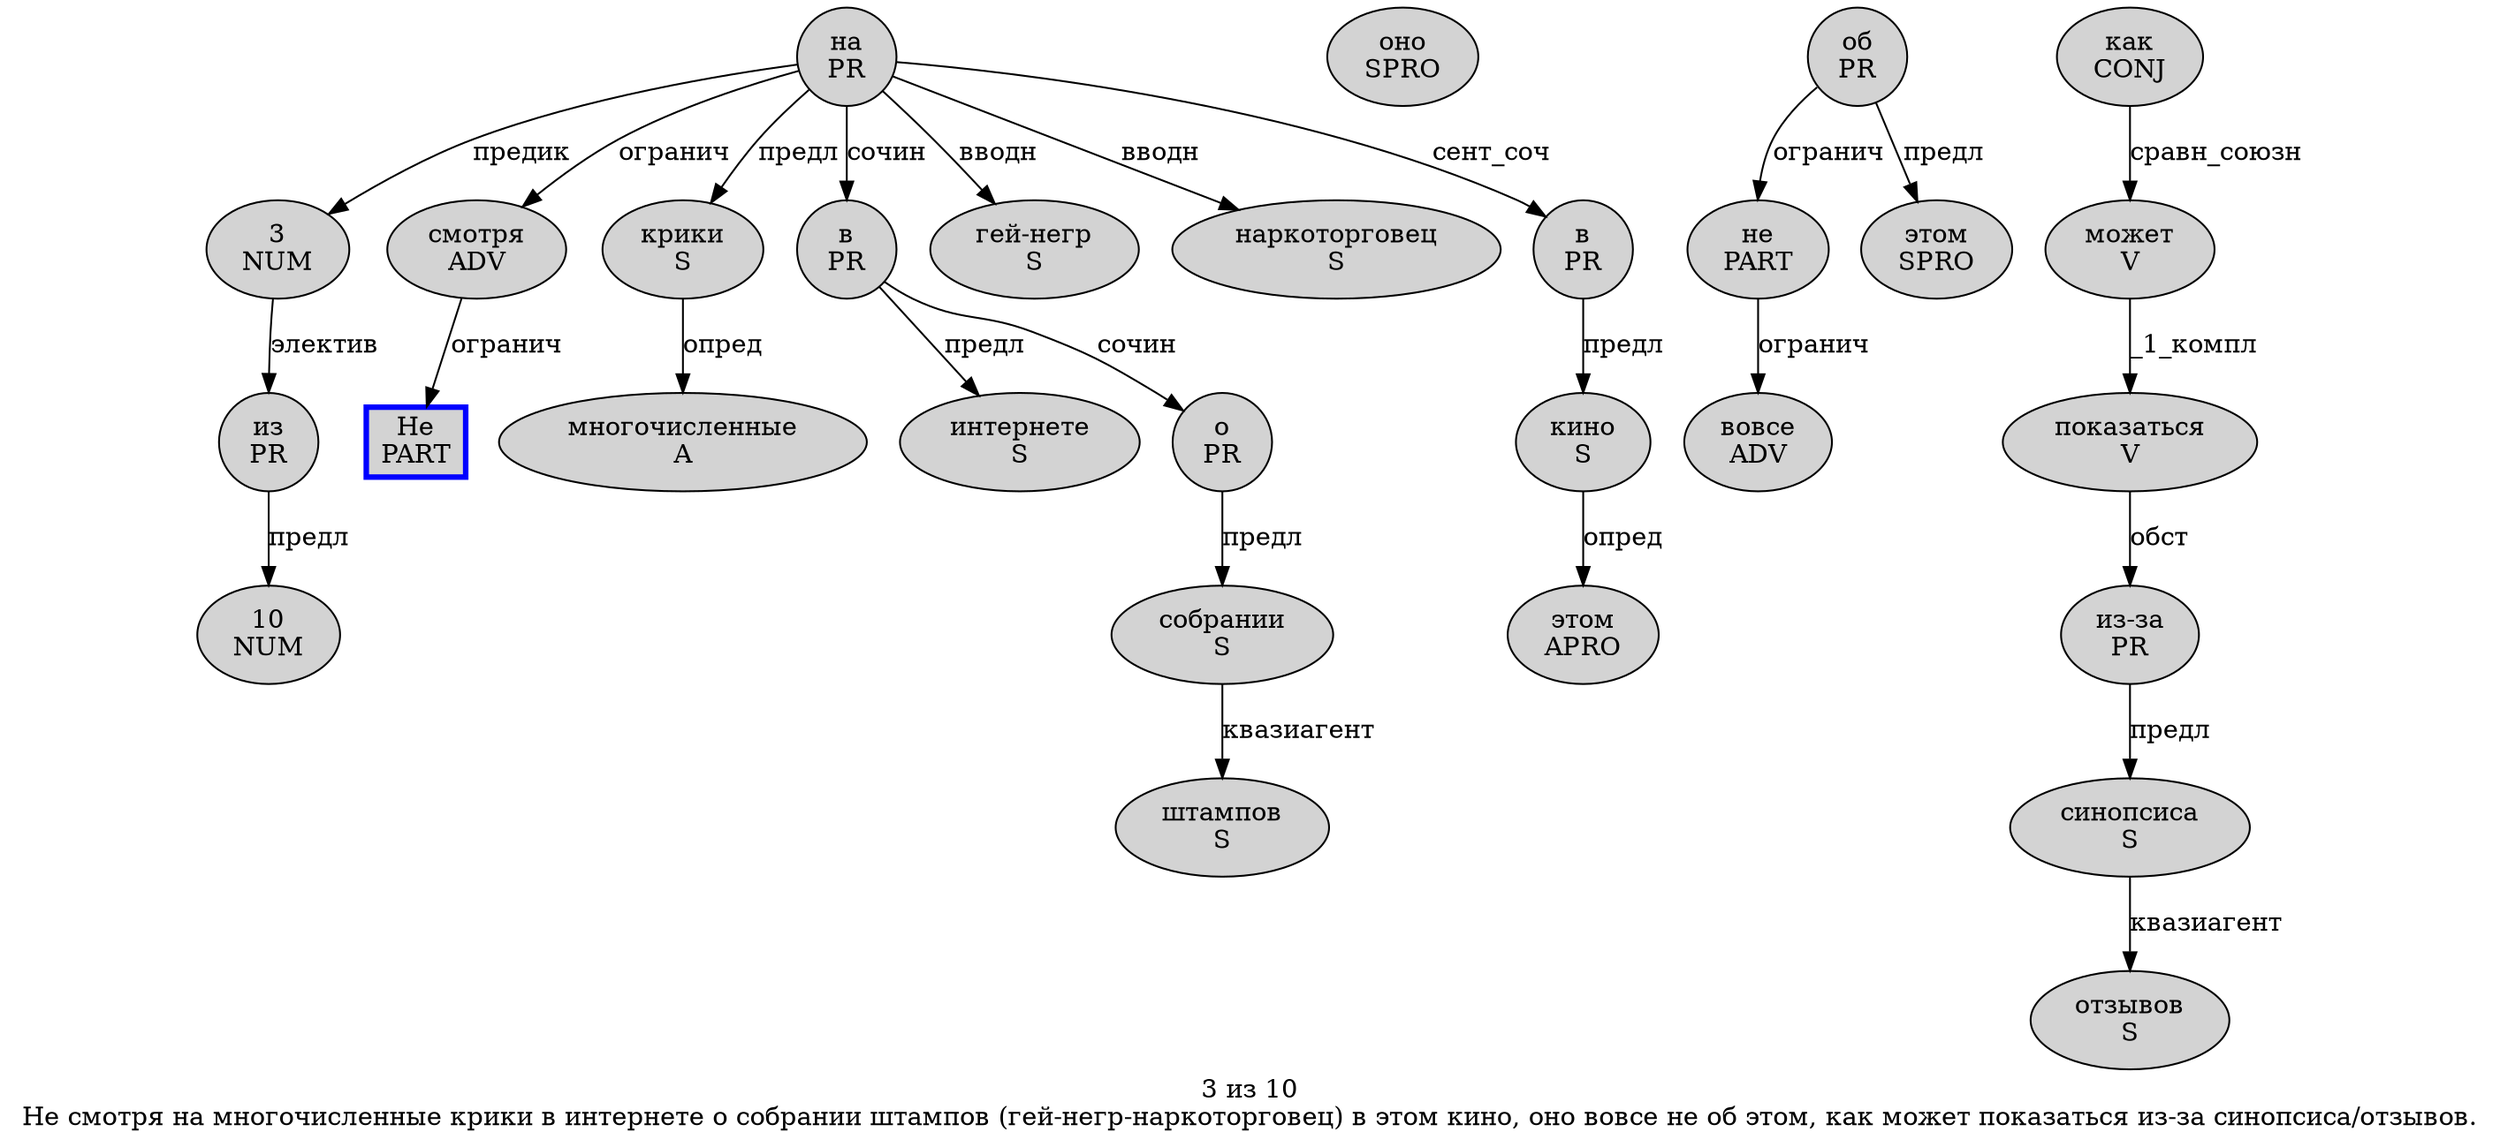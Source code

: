 digraph SENTENCE_4211 {
	graph [label="3 из 10
Не смотря на многочисленные крики в интернете о собрании штампов (гей-негр-наркоторговец) в этом кино, оно вовсе не об этом, как может показаться из-за синопсиса/отзывов."]
	node [style=filled]
		0 [label="3
NUM" color="" fillcolor=lightgray penwidth=1 shape=ellipse]
		1 [label="из
PR" color="" fillcolor=lightgray penwidth=1 shape=ellipse]
		2 [label="10
NUM" color="" fillcolor=lightgray penwidth=1 shape=ellipse]
		3 [label="Не
PART" color=blue fillcolor=lightgray penwidth=3 shape=box]
		4 [label="смотря
ADV" color="" fillcolor=lightgray penwidth=1 shape=ellipse]
		5 [label="на
PR" color="" fillcolor=lightgray penwidth=1 shape=ellipse]
		6 [label="многочисленные
A" color="" fillcolor=lightgray penwidth=1 shape=ellipse]
		7 [label="крики
S" color="" fillcolor=lightgray penwidth=1 shape=ellipse]
		8 [label="в
PR" color="" fillcolor=lightgray penwidth=1 shape=ellipse]
		9 [label="интернете
S" color="" fillcolor=lightgray penwidth=1 shape=ellipse]
		10 [label="о
PR" color="" fillcolor=lightgray penwidth=1 shape=ellipse]
		11 [label="собрании
S" color="" fillcolor=lightgray penwidth=1 shape=ellipse]
		12 [label="штампов
S" color="" fillcolor=lightgray penwidth=1 shape=ellipse]
		14 [label="гей-негр
S" color="" fillcolor=lightgray penwidth=1 shape=ellipse]
		16 [label="наркоторговец
S" color="" fillcolor=lightgray penwidth=1 shape=ellipse]
		18 [label="в
PR" color="" fillcolor=lightgray penwidth=1 shape=ellipse]
		19 [label="этом
APRO" color="" fillcolor=lightgray penwidth=1 shape=ellipse]
		20 [label="кино
S" color="" fillcolor=lightgray penwidth=1 shape=ellipse]
		22 [label="оно
SPRO" color="" fillcolor=lightgray penwidth=1 shape=ellipse]
		23 [label="вовсе
ADV" color="" fillcolor=lightgray penwidth=1 shape=ellipse]
		24 [label="не
PART" color="" fillcolor=lightgray penwidth=1 shape=ellipse]
		25 [label="об
PR" color="" fillcolor=lightgray penwidth=1 shape=ellipse]
		26 [label="этом
SPRO" color="" fillcolor=lightgray penwidth=1 shape=ellipse]
		28 [label="как
CONJ" color="" fillcolor=lightgray penwidth=1 shape=ellipse]
		29 [label="может
V" color="" fillcolor=lightgray penwidth=1 shape=ellipse]
		30 [label="показаться
V" color="" fillcolor=lightgray penwidth=1 shape=ellipse]
		31 [label="из-за
PR" color="" fillcolor=lightgray penwidth=1 shape=ellipse]
		32 [label="синопсиса
S" color="" fillcolor=lightgray penwidth=1 shape=ellipse]
		34 [label="отзывов
S" color="" fillcolor=lightgray penwidth=1 shape=ellipse]
			24 -> 23 [label="огранич"]
			8 -> 9 [label="предл"]
			8 -> 10 [label="сочин"]
			20 -> 19 [label="опред"]
			1 -> 2 [label="предл"]
			31 -> 32 [label="предл"]
			4 -> 3 [label="огранич"]
			29 -> 30 [label="_1_компл"]
			18 -> 20 [label="предл"]
			10 -> 11 [label="предл"]
			11 -> 12 [label="квазиагент"]
			32 -> 34 [label="квазиагент"]
			7 -> 6 [label="опред"]
			28 -> 29 [label="сравн_союзн"]
			0 -> 1 [label="электив"]
			5 -> 0 [label="предик"]
			5 -> 4 [label="огранич"]
			5 -> 7 [label="предл"]
			5 -> 8 [label="сочин"]
			5 -> 14 [label="вводн"]
			5 -> 16 [label="вводн"]
			5 -> 18 [label="сент_соч"]
			30 -> 31 [label="обст"]
			25 -> 24 [label="огранич"]
			25 -> 26 [label="предл"]
}